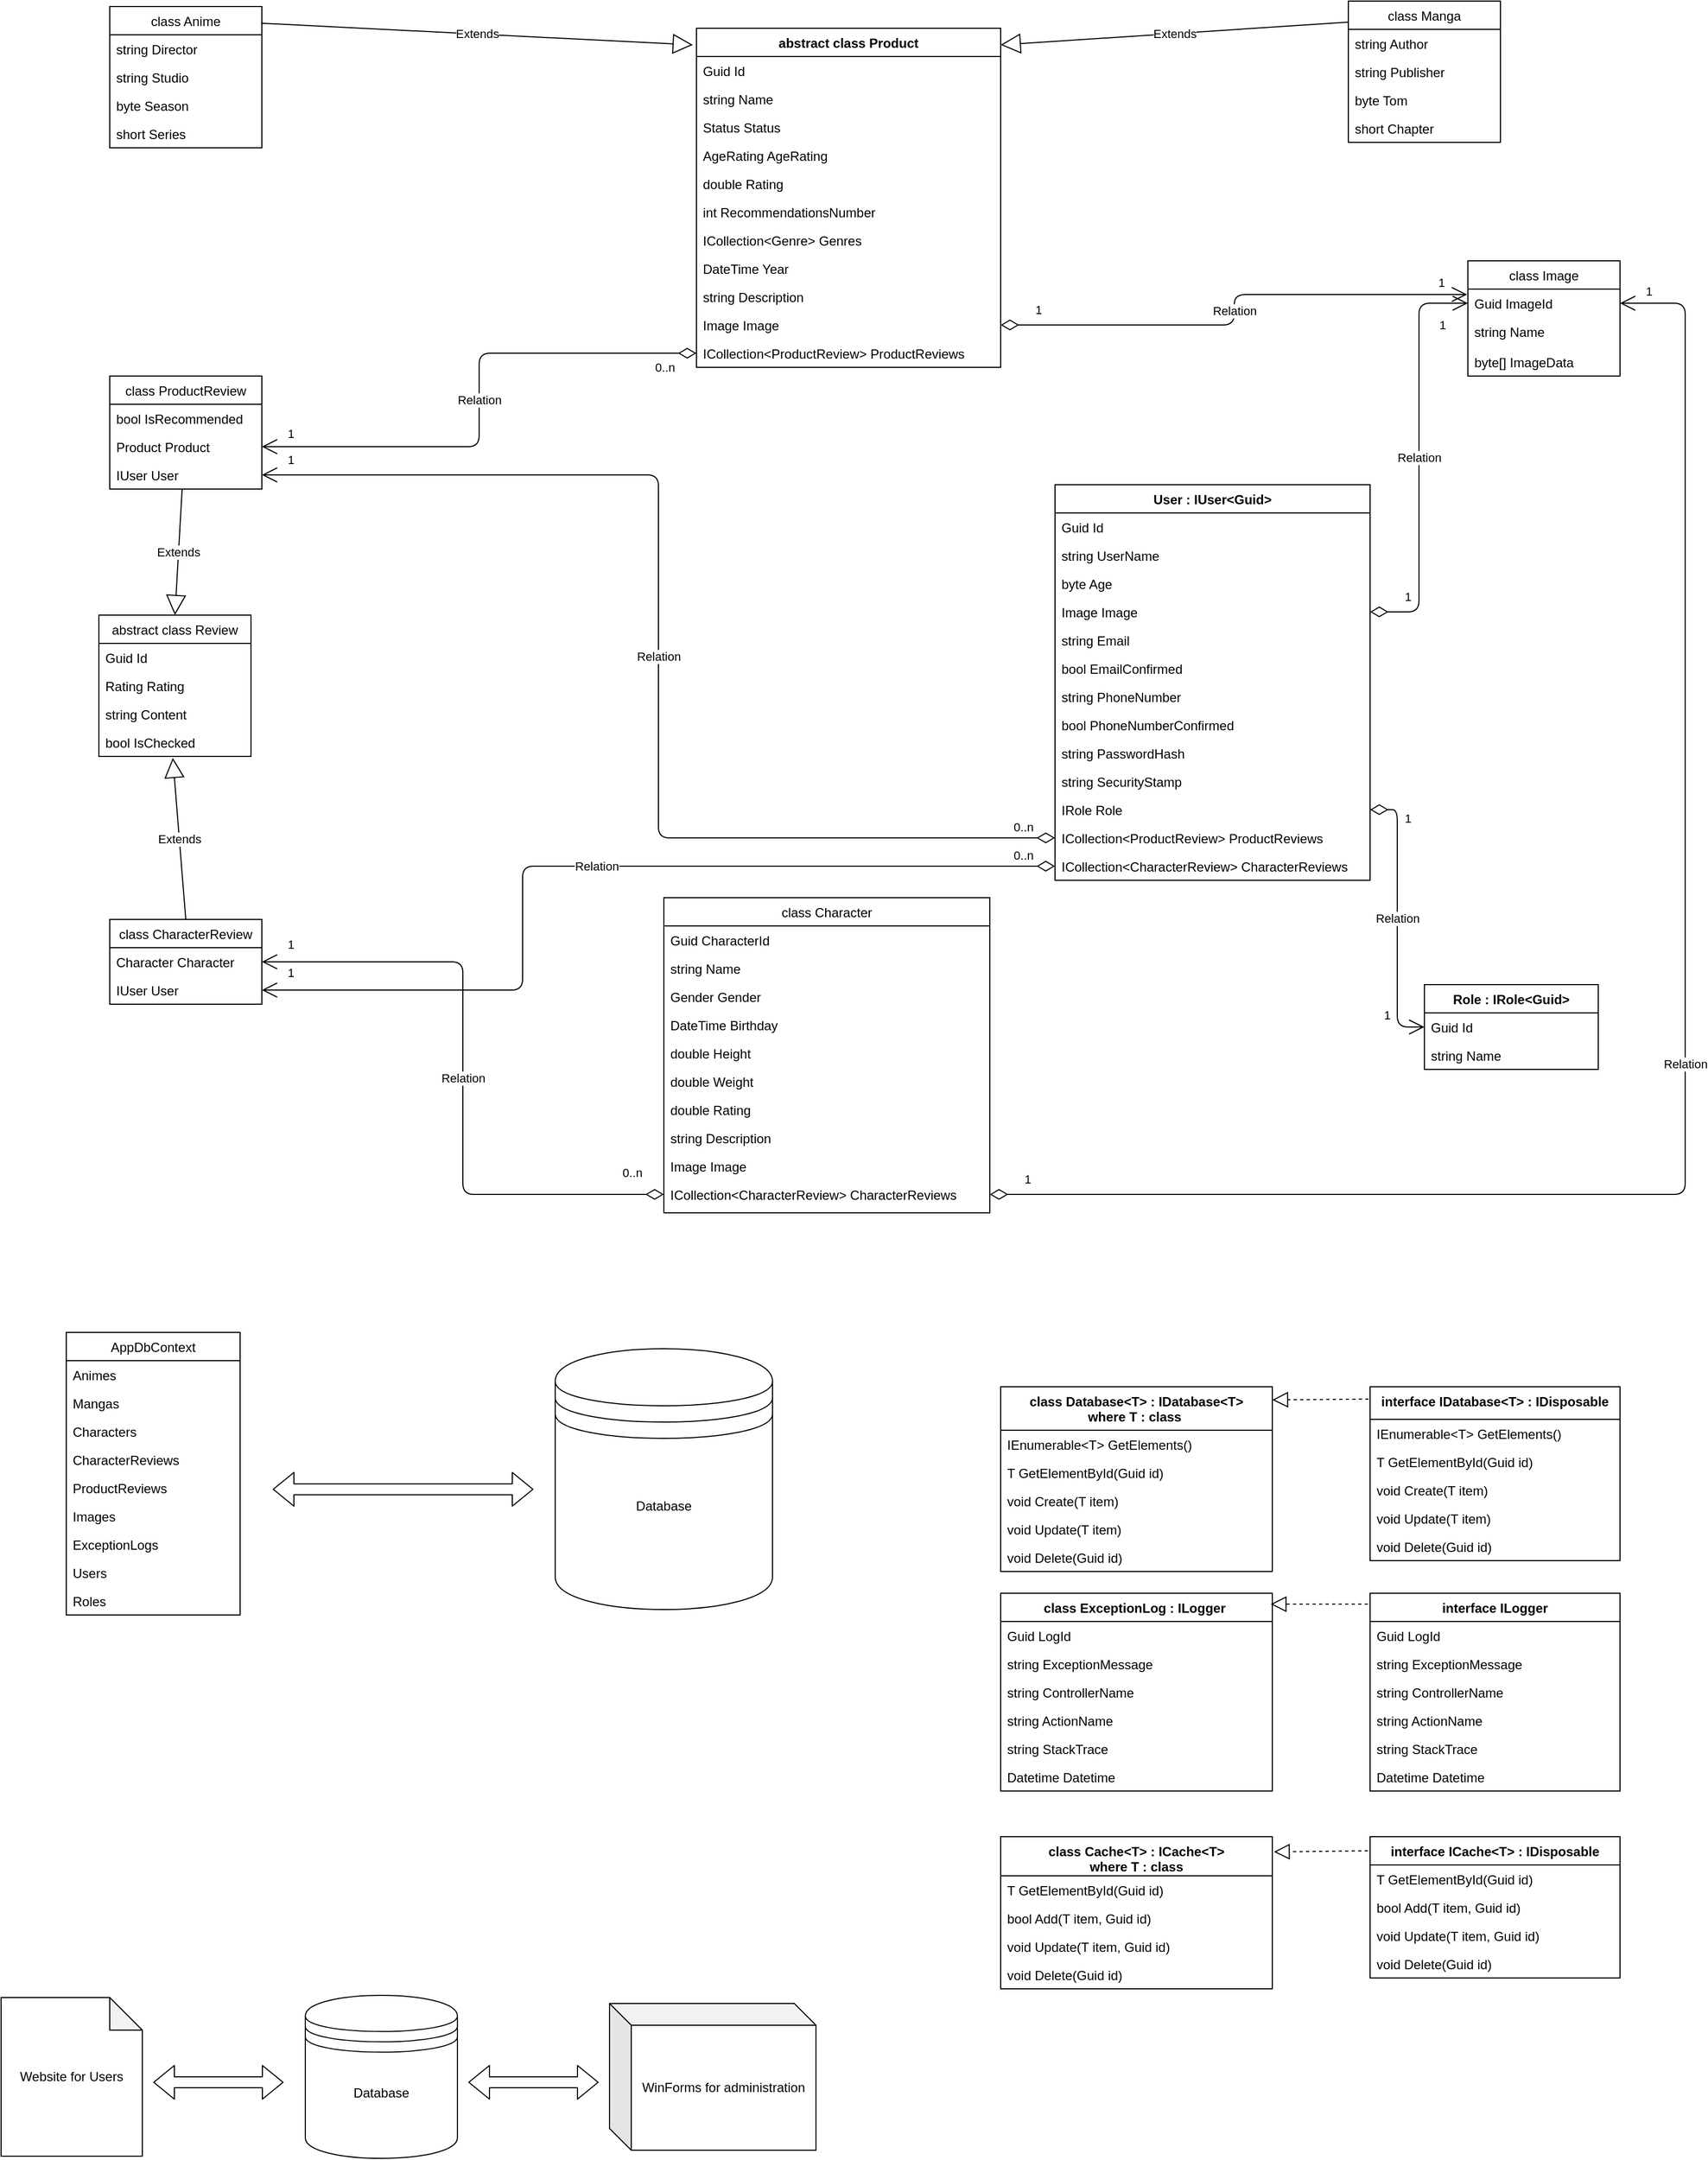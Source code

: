 <mxfile version="13.9.9" type="device"><diagram id="C5RBs43oDa-KdzZeNtuy" name="Page-1"><mxGraphModel dx="1576" dy="1056" grid="1" gridSize="10" guides="1" tooltips="1" connect="1" arrows="1" fold="1" page="1" pageScale="1" pageWidth="827" pageHeight="1169" math="0" shadow="0"><root><mxCell id="WIyWlLk6GJQsqaUBKTNV-0"/><mxCell id="WIyWlLk6GJQsqaUBKTNV-1" parent="WIyWlLk6GJQsqaUBKTNV-0"/><mxCell id="w_jpFoOXG-PIPoq_U1W7-0" value="class Anime" style="swimlane;fontStyle=0;childLayout=stackLayout;horizontal=1;startSize=26;fillColor=none;horizontalStack=0;resizeParent=1;resizeParentMax=0;resizeLast=0;collapsible=1;marginBottom=0;" parent="WIyWlLk6GJQsqaUBKTNV-1" vertex="1"><mxGeometry x="140" y="40" width="140" height="130" as="geometry"/></mxCell><mxCell id="w_jpFoOXG-PIPoq_U1W7-8" value="string Director" style="text;strokeColor=none;fillColor=none;align=left;verticalAlign=top;spacingLeft=4;spacingRight=4;overflow=hidden;rotatable=0;points=[[0,0.5],[1,0.5]];portConstraint=eastwest;" parent="w_jpFoOXG-PIPoq_U1W7-0" vertex="1"><mxGeometry y="26" width="140" height="26" as="geometry"/></mxCell><mxCell id="w_jpFoOXG-PIPoq_U1W7-11" value="string Studio" style="text;strokeColor=none;fillColor=none;align=left;verticalAlign=top;spacingLeft=4;spacingRight=4;overflow=hidden;rotatable=0;points=[[0,0.5],[1,0.5]];portConstraint=eastwest;" parent="w_jpFoOXG-PIPoq_U1W7-0" vertex="1"><mxGeometry y="52" width="140" height="26" as="geometry"/></mxCell><mxCell id="w_jpFoOXG-PIPoq_U1W7-9" value="byte Season" style="text;strokeColor=none;fillColor=none;align=left;verticalAlign=top;spacingLeft=4;spacingRight=4;overflow=hidden;rotatable=0;points=[[0,0.5],[1,0.5]];portConstraint=eastwest;" parent="w_jpFoOXG-PIPoq_U1W7-0" vertex="1"><mxGeometry y="78" width="140" height="26" as="geometry"/></mxCell><mxCell id="w_jpFoOXG-PIPoq_U1W7-10" value="short Series" style="text;strokeColor=none;fillColor=none;align=left;verticalAlign=top;spacingLeft=4;spacingRight=4;overflow=hidden;rotatable=0;points=[[0,0.5],[1,0.5]];portConstraint=eastwest;" parent="w_jpFoOXG-PIPoq_U1W7-0" vertex="1"><mxGeometry y="104" width="140" height="26" as="geometry"/></mxCell><mxCell id="w_jpFoOXG-PIPoq_U1W7-15" value="abstract class Product" style="swimlane;fontStyle=1;align=center;verticalAlign=top;childLayout=stackLayout;horizontal=1;startSize=26;horizontalStack=0;resizeParent=1;resizeParentMax=0;resizeLast=0;collapsible=1;marginBottom=0;" parent="WIyWlLk6GJQsqaUBKTNV-1" vertex="1"><mxGeometry x="680" y="60" width="280" height="312" as="geometry"/></mxCell><mxCell id="w_jpFoOXG-PIPoq_U1W7-1" value="Guid Id" style="text;strokeColor=none;fillColor=none;align=left;verticalAlign=top;spacingLeft=4;spacingRight=4;overflow=hidden;rotatable=0;points=[[0,0.5],[1,0.5]];portConstraint=eastwest;" parent="w_jpFoOXG-PIPoq_U1W7-15" vertex="1"><mxGeometry y="26" width="280" height="26" as="geometry"/></mxCell><mxCell id="w_jpFoOXG-PIPoq_U1W7-19" value="string Name" style="text;strokeColor=none;fillColor=none;align=left;verticalAlign=top;spacingLeft=4;spacingRight=4;overflow=hidden;rotatable=0;points=[[0,0.5],[1,0.5]];portConstraint=eastwest;" parent="w_jpFoOXG-PIPoq_U1W7-15" vertex="1"><mxGeometry y="52" width="280" height="26" as="geometry"/></mxCell><mxCell id="w_jpFoOXG-PIPoq_U1W7-21" value="Status Status" style="text;strokeColor=none;fillColor=none;align=left;verticalAlign=top;spacingLeft=4;spacingRight=4;overflow=hidden;rotatable=0;points=[[0,0.5],[1,0.5]];portConstraint=eastwest;" parent="w_jpFoOXG-PIPoq_U1W7-15" vertex="1"><mxGeometry y="78" width="280" height="26" as="geometry"/></mxCell><mxCell id="w_jpFoOXG-PIPoq_U1W7-22" value="AgeRating AgeRating" style="text;strokeColor=none;fillColor=none;align=left;verticalAlign=top;spacingLeft=4;spacingRight=4;overflow=hidden;rotatable=0;points=[[0,0.5],[1,0.5]];portConstraint=eastwest;" parent="w_jpFoOXG-PIPoq_U1W7-15" vertex="1"><mxGeometry y="104" width="280" height="26" as="geometry"/></mxCell><mxCell id="w_jpFoOXG-PIPoq_U1W7-20" value="double Rating" style="text;strokeColor=none;fillColor=none;align=left;verticalAlign=top;spacingLeft=4;spacingRight=4;overflow=hidden;rotatable=0;points=[[0,0.5],[1,0.5]];portConstraint=eastwest;" parent="w_jpFoOXG-PIPoq_U1W7-15" vertex="1"><mxGeometry y="130" width="280" height="26" as="geometry"/></mxCell><mxCell id="stOJlhhCgXNgaOby3NzD-8" value="int RecommendationsNumber" style="text;strokeColor=none;fillColor=none;align=left;verticalAlign=top;spacingLeft=4;spacingRight=4;overflow=hidden;rotatable=0;points=[[0,0.5],[1,0.5]];portConstraint=eastwest;" vertex="1" parent="w_jpFoOXG-PIPoq_U1W7-15"><mxGeometry y="156" width="280" height="26" as="geometry"/></mxCell><mxCell id="w_jpFoOXG-PIPoq_U1W7-23" value="ICollection&lt;Genre&gt; Genres" style="text;strokeColor=none;fillColor=none;align=left;verticalAlign=top;spacingLeft=4;spacingRight=4;overflow=hidden;rotatable=0;points=[[0,0.5],[1,0.5]];portConstraint=eastwest;" parent="w_jpFoOXG-PIPoq_U1W7-15" vertex="1"><mxGeometry y="182" width="280" height="26" as="geometry"/></mxCell><mxCell id="w_jpFoOXG-PIPoq_U1W7-24" value="DateTime Year" style="text;strokeColor=none;fillColor=none;align=left;verticalAlign=top;spacingLeft=4;spacingRight=4;overflow=hidden;rotatable=0;points=[[0,0.5],[1,0.5]];portConstraint=eastwest;" parent="w_jpFoOXG-PIPoq_U1W7-15" vertex="1"><mxGeometry y="208" width="280" height="26" as="geometry"/></mxCell><mxCell id="w_jpFoOXG-PIPoq_U1W7-25" value="string Description" style="text;strokeColor=none;fillColor=none;align=left;verticalAlign=top;spacingLeft=4;spacingRight=4;overflow=hidden;rotatable=0;points=[[0,0.5],[1,0.5]];portConstraint=eastwest;" parent="w_jpFoOXG-PIPoq_U1W7-15" vertex="1"><mxGeometry y="234" width="280" height="26" as="geometry"/></mxCell><mxCell id="w_jpFoOXG-PIPoq_U1W7-36" value="Image Image" style="text;strokeColor=none;fillColor=none;align=left;verticalAlign=top;spacingLeft=4;spacingRight=4;overflow=hidden;rotatable=0;points=[[0,0.5],[1,0.5]];portConstraint=eastwest;" parent="w_jpFoOXG-PIPoq_U1W7-15" vertex="1"><mxGeometry y="260" width="280" height="26" as="geometry"/></mxCell><mxCell id="fRV1nKHGZHDSqqlilC_X-59" value="ICollection&lt;ProductReview&gt; ProductReviews" style="text;strokeColor=none;fillColor=none;align=left;verticalAlign=top;spacingLeft=4;spacingRight=4;overflow=hidden;rotatable=0;points=[[0,0.5],[1,0.5]];portConstraint=eastwest;" parent="w_jpFoOXG-PIPoq_U1W7-15" vertex="1"><mxGeometry y="286" width="280" height="26" as="geometry"/></mxCell><mxCell id="w_jpFoOXG-PIPoq_U1W7-28" value="Extends" style="endArrow=block;endSize=16;endFill=0;html=1;entryX=-0.012;entryY=0.049;entryDx=0;entryDy=0;entryPerimeter=0;exitX=0.995;exitY=0.118;exitDx=0;exitDy=0;exitPerimeter=0;" parent="WIyWlLk6GJQsqaUBKTNV-1" source="w_jpFoOXG-PIPoq_U1W7-0" target="w_jpFoOXG-PIPoq_U1W7-15" edge="1"><mxGeometry width="160" relative="1" as="geometry"><mxPoint x="220" y="57" as="sourcePoint"/><mxPoint x="310" y="90" as="targetPoint"/></mxGeometry></mxCell><mxCell id="w_jpFoOXG-PIPoq_U1W7-29" value="class Manga" style="swimlane;fontStyle=0;childLayout=stackLayout;horizontal=1;startSize=26;fillColor=none;horizontalStack=0;resizeParent=1;resizeParentMax=0;resizeLast=0;collapsible=1;marginBottom=0;" parent="WIyWlLk6GJQsqaUBKTNV-1" vertex="1"><mxGeometry x="1280" y="35" width="140" height="130" as="geometry"/></mxCell><mxCell id="w_jpFoOXG-PIPoq_U1W7-31" value="string Author" style="text;strokeColor=none;fillColor=none;align=left;verticalAlign=top;spacingLeft=4;spacingRight=4;overflow=hidden;rotatable=0;points=[[0,0.5],[1,0.5]];portConstraint=eastwest;" parent="w_jpFoOXG-PIPoq_U1W7-29" vertex="1"><mxGeometry y="26" width="140" height="26" as="geometry"/></mxCell><mxCell id="w_jpFoOXG-PIPoq_U1W7-32" value="string Publisher" style="text;strokeColor=none;fillColor=none;align=left;verticalAlign=top;spacingLeft=4;spacingRight=4;overflow=hidden;rotatable=0;points=[[0,0.5],[1,0.5]];portConstraint=eastwest;" parent="w_jpFoOXG-PIPoq_U1W7-29" vertex="1"><mxGeometry y="52" width="140" height="26" as="geometry"/></mxCell><mxCell id="w_jpFoOXG-PIPoq_U1W7-33" value="byte Tom" style="text;strokeColor=none;fillColor=none;align=left;verticalAlign=top;spacingLeft=4;spacingRight=4;overflow=hidden;rotatable=0;points=[[0,0.5],[1,0.5]];portConstraint=eastwest;" parent="w_jpFoOXG-PIPoq_U1W7-29" vertex="1"><mxGeometry y="78" width="140" height="26" as="geometry"/></mxCell><mxCell id="w_jpFoOXG-PIPoq_U1W7-34" value="short Chapter" style="text;strokeColor=none;fillColor=none;align=left;verticalAlign=top;spacingLeft=4;spacingRight=4;overflow=hidden;rotatable=0;points=[[0,0.5],[1,0.5]];portConstraint=eastwest;" parent="w_jpFoOXG-PIPoq_U1W7-29" vertex="1"><mxGeometry y="104" width="140" height="26" as="geometry"/></mxCell><mxCell id="w_jpFoOXG-PIPoq_U1W7-35" value="Extends" style="endArrow=block;endSize=16;endFill=0;html=1;entryX=1;entryY=0.049;entryDx=0;entryDy=0;entryPerimeter=0;exitX=0;exitY=0.149;exitDx=0;exitDy=0;exitPerimeter=0;" parent="WIyWlLk6GJQsqaUBKTNV-1" source="w_jpFoOXG-PIPoq_U1W7-29" target="w_jpFoOXG-PIPoq_U1W7-15" edge="1"><mxGeometry width="160" relative="1" as="geometry"><mxPoint x="610" y="57" as="sourcePoint"/><mxPoint x="338.08" y="62.936" as="targetPoint"/></mxGeometry></mxCell><mxCell id="w_jpFoOXG-PIPoq_U1W7-43" value="User : IUser&lt;Guid&gt;" style="swimlane;fontStyle=1;align=center;verticalAlign=top;childLayout=stackLayout;horizontal=1;startSize=26;horizontalStack=0;resizeParent=1;resizeParentMax=0;resizeLast=0;collapsible=1;marginBottom=0;" parent="WIyWlLk6GJQsqaUBKTNV-1" vertex="1"><mxGeometry x="1010" y="480" width="290" height="364" as="geometry"/></mxCell><mxCell id="stOJlhhCgXNgaOby3NzD-20" value="Guid Id" style="text;strokeColor=none;fillColor=none;align=left;verticalAlign=top;spacingLeft=4;spacingRight=4;overflow=hidden;rotatable=0;points=[[0,0.5],[1,0.5]];portConstraint=eastwest;" vertex="1" parent="w_jpFoOXG-PIPoq_U1W7-43"><mxGeometry y="26" width="290" height="26" as="geometry"/></mxCell><mxCell id="stOJlhhCgXNgaOby3NzD-21" value="string UserName" style="text;strokeColor=none;fillColor=none;align=left;verticalAlign=top;spacingLeft=4;spacingRight=4;overflow=hidden;rotatable=0;points=[[0,0.5],[1,0.5]];portConstraint=eastwest;" vertex="1" parent="w_jpFoOXG-PIPoq_U1W7-43"><mxGeometry y="52" width="290" height="26" as="geometry"/></mxCell><mxCell id="w_jpFoOXG-PIPoq_U1W7-46" value="byte Age" style="text;strokeColor=none;fillColor=none;align=left;verticalAlign=top;spacingLeft=4;spacingRight=4;overflow=hidden;rotatable=0;points=[[0,0.5],[1,0.5]];portConstraint=eastwest;" parent="w_jpFoOXG-PIPoq_U1W7-43" vertex="1"><mxGeometry y="78" width="290" height="26" as="geometry"/></mxCell><mxCell id="fRV1nKHGZHDSqqlilC_X-28" value="Image Image" style="text;strokeColor=none;fillColor=none;align=left;verticalAlign=top;spacingLeft=4;spacingRight=4;overflow=hidden;rotatable=0;points=[[0,0.5],[1,0.5]];portConstraint=eastwest;" parent="w_jpFoOXG-PIPoq_U1W7-43" vertex="1"><mxGeometry y="104" width="290" height="26" as="geometry"/></mxCell><mxCell id="stOJlhhCgXNgaOby3NzD-22" value="string Email" style="text;strokeColor=none;fillColor=none;align=left;verticalAlign=top;spacingLeft=4;spacingRight=4;overflow=hidden;rotatable=0;points=[[0,0.5],[1,0.5]];portConstraint=eastwest;" vertex="1" parent="w_jpFoOXG-PIPoq_U1W7-43"><mxGeometry y="130" width="290" height="26" as="geometry"/></mxCell><mxCell id="stOJlhhCgXNgaOby3NzD-23" value="bool EmailConfirmed" style="text;strokeColor=none;fillColor=none;align=left;verticalAlign=top;spacingLeft=4;spacingRight=4;overflow=hidden;rotatable=0;points=[[0,0.5],[1,0.5]];portConstraint=eastwest;" vertex="1" parent="w_jpFoOXG-PIPoq_U1W7-43"><mxGeometry y="156" width="290" height="26" as="geometry"/></mxCell><mxCell id="stOJlhhCgXNgaOby3NzD-24" value="string PhoneNumber" style="text;strokeColor=none;fillColor=none;align=left;verticalAlign=top;spacingLeft=4;spacingRight=4;overflow=hidden;rotatable=0;points=[[0,0.5],[1,0.5]];portConstraint=eastwest;" vertex="1" parent="w_jpFoOXG-PIPoq_U1W7-43"><mxGeometry y="182" width="290" height="26" as="geometry"/></mxCell><mxCell id="stOJlhhCgXNgaOby3NzD-25" value="bool PhoneNumberConfirmed" style="text;strokeColor=none;fillColor=none;align=left;verticalAlign=top;spacingLeft=4;spacingRight=4;overflow=hidden;rotatable=0;points=[[0,0.5],[1,0.5]];portConstraint=eastwest;" vertex="1" parent="w_jpFoOXG-PIPoq_U1W7-43"><mxGeometry y="208" width="290" height="26" as="geometry"/></mxCell><mxCell id="stOJlhhCgXNgaOby3NzD-26" value="string PasswordHash" style="text;strokeColor=none;fillColor=none;align=left;verticalAlign=top;spacingLeft=4;spacingRight=4;overflow=hidden;rotatable=0;points=[[0,0.5],[1,0.5]];portConstraint=eastwest;" vertex="1" parent="w_jpFoOXG-PIPoq_U1W7-43"><mxGeometry y="234" width="290" height="26" as="geometry"/></mxCell><mxCell id="stOJlhhCgXNgaOby3NzD-31" value="string SecurityStamp" style="text;strokeColor=none;fillColor=none;align=left;verticalAlign=top;spacingLeft=4;spacingRight=4;overflow=hidden;rotatable=0;points=[[0,0.5],[1,0.5]];portConstraint=eastwest;" vertex="1" parent="w_jpFoOXG-PIPoq_U1W7-43"><mxGeometry y="260" width="290" height="26" as="geometry"/></mxCell><mxCell id="fRV1nKHGZHDSqqlilC_X-62" value="IRole Role" style="text;strokeColor=none;fillColor=none;align=left;verticalAlign=top;spacingLeft=4;spacingRight=4;overflow=hidden;rotatable=0;points=[[0,0.5],[1,0.5]];portConstraint=eastwest;" parent="w_jpFoOXG-PIPoq_U1W7-43" vertex="1"><mxGeometry y="286" width="290" height="26" as="geometry"/></mxCell><mxCell id="fRV1nKHGZHDSqqlilC_X-32" value="ICollection&lt;ProductReview&gt; ProductReviews" style="text;strokeColor=none;fillColor=none;align=left;verticalAlign=top;spacingLeft=4;spacingRight=4;overflow=hidden;rotatable=0;points=[[0,0.5],[1,0.5]];portConstraint=eastwest;" parent="w_jpFoOXG-PIPoq_U1W7-43" vertex="1"><mxGeometry y="312" width="290" height="26" as="geometry"/></mxCell><mxCell id="fRV1nKHGZHDSqqlilC_X-34" value="ICollection&lt;CharacterReview&gt; CharacterReviews" style="text;strokeColor=none;fillColor=none;align=left;verticalAlign=top;spacingLeft=4;spacingRight=4;overflow=hidden;rotatable=0;points=[[0,0.5],[1,0.5]];portConstraint=eastwest;" parent="w_jpFoOXG-PIPoq_U1W7-43" vertex="1"><mxGeometry y="338" width="290" height="26" as="geometry"/></mxCell><mxCell id="w_jpFoOXG-PIPoq_U1W7-49" value="abstract class Review" style="swimlane;fontStyle=0;childLayout=stackLayout;horizontal=1;startSize=26;fillColor=none;horizontalStack=0;resizeParent=1;resizeParentMax=0;resizeLast=0;collapsible=1;marginBottom=0;" parent="WIyWlLk6GJQsqaUBKTNV-1" vertex="1"><mxGeometry x="130" y="600" width="140" height="130" as="geometry"/></mxCell><mxCell id="w_jpFoOXG-PIPoq_U1W7-50" value="Guid Id" style="text;strokeColor=none;fillColor=none;align=left;verticalAlign=top;spacingLeft=4;spacingRight=4;overflow=hidden;rotatable=0;points=[[0,0.5],[1,0.5]];portConstraint=eastwest;" parent="w_jpFoOXG-PIPoq_U1W7-49" vertex="1"><mxGeometry y="26" width="140" height="26" as="geometry"/></mxCell><mxCell id="w_jpFoOXG-PIPoq_U1W7-54" value="Rating Rating" style="text;strokeColor=none;fillColor=none;align=left;verticalAlign=top;spacingLeft=4;spacingRight=4;overflow=hidden;rotatable=0;points=[[0,0.5],[1,0.5]];portConstraint=eastwest;" parent="w_jpFoOXG-PIPoq_U1W7-49" vertex="1"><mxGeometry y="52" width="140" height="26" as="geometry"/></mxCell><mxCell id="w_jpFoOXG-PIPoq_U1W7-52" value="string Content" style="text;strokeColor=none;fillColor=none;align=left;verticalAlign=top;spacingLeft=4;spacingRight=4;overflow=hidden;rotatable=0;points=[[0,0.5],[1,0.5]];portConstraint=eastwest;" parent="w_jpFoOXG-PIPoq_U1W7-49" vertex="1"><mxGeometry y="78" width="140" height="26" as="geometry"/></mxCell><mxCell id="fRV1nKHGZHDSqqlilC_X-11" value="bool IsChecked" style="text;strokeColor=none;fillColor=none;align=left;verticalAlign=top;spacingLeft=4;spacingRight=4;overflow=hidden;rotatable=0;points=[[0,0.5],[1,0.5]];portConstraint=eastwest;" parent="w_jpFoOXG-PIPoq_U1W7-49" vertex="1"><mxGeometry y="104" width="140" height="26" as="geometry"/></mxCell><mxCell id="w_jpFoOXG-PIPoq_U1W7-56" value="interface IDatabase&lt;T&gt; : IDisposable" style="swimlane;fontStyle=1;align=center;verticalAlign=top;childLayout=stackLayout;horizontal=1;startSize=30;horizontalStack=0;resizeParent=1;resizeParentMax=0;resizeLast=0;collapsible=1;marginBottom=0;" parent="WIyWlLk6GJQsqaUBKTNV-1" vertex="1"><mxGeometry x="1300" y="1310" width="230" height="160" as="geometry"/></mxCell><mxCell id="w_jpFoOXG-PIPoq_U1W7-61" value="IEnumerable&lt;T&gt; GetElements()" style="text;strokeColor=none;fillColor=none;align=left;verticalAlign=top;spacingLeft=4;spacingRight=4;overflow=hidden;rotatable=0;points=[[0,0.5],[1,0.5]];portConstraint=eastwest;" parent="w_jpFoOXG-PIPoq_U1W7-56" vertex="1"><mxGeometry y="30" width="230" height="26" as="geometry"/></mxCell><mxCell id="w_jpFoOXG-PIPoq_U1W7-60" value="T GetElementById(Guid id)" style="text;strokeColor=none;fillColor=none;align=left;verticalAlign=top;spacingLeft=4;spacingRight=4;overflow=hidden;rotatable=0;points=[[0,0.5],[1,0.5]];portConstraint=eastwest;" parent="w_jpFoOXG-PIPoq_U1W7-56" vertex="1"><mxGeometry y="56" width="230" height="26" as="geometry"/></mxCell><mxCell id="w_jpFoOXG-PIPoq_U1W7-62" value="void Create(T item)" style="text;strokeColor=none;fillColor=none;align=left;verticalAlign=top;spacingLeft=4;spacingRight=4;overflow=hidden;rotatable=0;points=[[0,0.5],[1,0.5]];portConstraint=eastwest;" parent="w_jpFoOXG-PIPoq_U1W7-56" vertex="1"><mxGeometry y="82" width="230" height="26" as="geometry"/></mxCell><mxCell id="w_jpFoOXG-PIPoq_U1W7-63" value="void Update(T item)" style="text;strokeColor=none;fillColor=none;align=left;verticalAlign=top;spacingLeft=4;spacingRight=4;overflow=hidden;rotatable=0;points=[[0,0.5],[1,0.5]];portConstraint=eastwest;" parent="w_jpFoOXG-PIPoq_U1W7-56" vertex="1"><mxGeometry y="108" width="230" height="26" as="geometry"/></mxCell><mxCell id="w_jpFoOXG-PIPoq_U1W7-64" value="void Delete(Guid id)" style="text;strokeColor=none;fillColor=none;align=left;verticalAlign=top;spacingLeft=4;spacingRight=4;overflow=hidden;rotatable=0;points=[[0,0.5],[1,0.5]];portConstraint=eastwest;" parent="w_jpFoOXG-PIPoq_U1W7-56" vertex="1"><mxGeometry y="134" width="230" height="26" as="geometry"/></mxCell><mxCell id="w_jpFoOXG-PIPoq_U1W7-65" value="class Database&lt;T&gt; : IDatabase&lt;T&gt;&#10;where T : class " style="swimlane;fontStyle=1;align=center;verticalAlign=top;childLayout=stackLayout;horizontal=1;startSize=40;horizontalStack=0;resizeParent=1;resizeParentMax=0;resizeLast=0;collapsible=1;marginBottom=0;" parent="WIyWlLk6GJQsqaUBKTNV-1" vertex="1"><mxGeometry x="960" y="1310" width="250" height="170" as="geometry"/></mxCell><mxCell id="w_jpFoOXG-PIPoq_U1W7-66" value="IEnumerable&lt;T&gt; GetElements()" style="text;strokeColor=none;fillColor=none;align=left;verticalAlign=top;spacingLeft=4;spacingRight=4;overflow=hidden;rotatable=0;points=[[0,0.5],[1,0.5]];portConstraint=eastwest;" parent="w_jpFoOXG-PIPoq_U1W7-65" vertex="1"><mxGeometry y="40" width="250" height="26" as="geometry"/></mxCell><mxCell id="w_jpFoOXG-PIPoq_U1W7-67" value="T GetElementById(Guid id)" style="text;strokeColor=none;fillColor=none;align=left;verticalAlign=top;spacingLeft=4;spacingRight=4;overflow=hidden;rotatable=0;points=[[0,0.5],[1,0.5]];portConstraint=eastwest;" parent="w_jpFoOXG-PIPoq_U1W7-65" vertex="1"><mxGeometry y="66" width="250" height="26" as="geometry"/></mxCell><mxCell id="w_jpFoOXG-PIPoq_U1W7-68" value="void Create(T item)" style="text;strokeColor=none;fillColor=none;align=left;verticalAlign=top;spacingLeft=4;spacingRight=4;overflow=hidden;rotatable=0;points=[[0,0.5],[1,0.5]];portConstraint=eastwest;" parent="w_jpFoOXG-PIPoq_U1W7-65" vertex="1"><mxGeometry y="92" width="250" height="26" as="geometry"/></mxCell><mxCell id="w_jpFoOXG-PIPoq_U1W7-69" value="void Update(T item)" style="text;strokeColor=none;fillColor=none;align=left;verticalAlign=top;spacingLeft=4;spacingRight=4;overflow=hidden;rotatable=0;points=[[0,0.5],[1,0.5]];portConstraint=eastwest;" parent="w_jpFoOXG-PIPoq_U1W7-65" vertex="1"><mxGeometry y="118" width="250" height="26" as="geometry"/></mxCell><mxCell id="w_jpFoOXG-PIPoq_U1W7-70" value="void Delete(Guid id)" style="text;strokeColor=none;fillColor=none;align=left;verticalAlign=top;spacingLeft=4;spacingRight=4;overflow=hidden;rotatable=0;points=[[0,0.5],[1,0.5]];portConstraint=eastwest;" parent="w_jpFoOXG-PIPoq_U1W7-65" vertex="1"><mxGeometry y="144" width="250" height="26" as="geometry"/></mxCell><mxCell id="w_jpFoOXG-PIPoq_U1W7-71" value="interface ILogger" style="swimlane;fontStyle=1;align=center;verticalAlign=top;childLayout=stackLayout;horizontal=1;startSize=26;horizontalStack=0;resizeParent=1;resizeParentMax=0;resizeLast=0;collapsible=1;marginBottom=0;" parent="WIyWlLk6GJQsqaUBKTNV-1" vertex="1"><mxGeometry x="1300" y="1500" width="230" height="182" as="geometry"/></mxCell><mxCell id="w_jpFoOXG-PIPoq_U1W7-72" value="Guid LogId" style="text;strokeColor=none;fillColor=none;align=left;verticalAlign=top;spacingLeft=4;spacingRight=4;overflow=hidden;rotatable=0;points=[[0,0.5],[1,0.5]];portConstraint=eastwest;" parent="w_jpFoOXG-PIPoq_U1W7-71" vertex="1"><mxGeometry y="26" width="230" height="26" as="geometry"/></mxCell><mxCell id="w_jpFoOXG-PIPoq_U1W7-73" value="string ExceptionMessage" style="text;strokeColor=none;fillColor=none;align=left;verticalAlign=top;spacingLeft=4;spacingRight=4;overflow=hidden;rotatable=0;points=[[0,0.5],[1,0.5]];portConstraint=eastwest;" parent="w_jpFoOXG-PIPoq_U1W7-71" vertex="1"><mxGeometry y="52" width="230" height="26" as="geometry"/></mxCell><mxCell id="w_jpFoOXG-PIPoq_U1W7-74" value="string ControllerName" style="text;strokeColor=none;fillColor=none;align=left;verticalAlign=top;spacingLeft=4;spacingRight=4;overflow=hidden;rotatable=0;points=[[0,0.5],[1,0.5]];portConstraint=eastwest;" parent="w_jpFoOXG-PIPoq_U1W7-71" vertex="1"><mxGeometry y="78" width="230" height="26" as="geometry"/></mxCell><mxCell id="w_jpFoOXG-PIPoq_U1W7-75" value="string ActionName" style="text;strokeColor=none;fillColor=none;align=left;verticalAlign=top;spacingLeft=4;spacingRight=4;overflow=hidden;rotatable=0;points=[[0,0.5],[1,0.5]];portConstraint=eastwest;" parent="w_jpFoOXG-PIPoq_U1W7-71" vertex="1"><mxGeometry y="104" width="230" height="26" as="geometry"/></mxCell><mxCell id="w_jpFoOXG-PIPoq_U1W7-76" value="string StackTrace" style="text;strokeColor=none;fillColor=none;align=left;verticalAlign=top;spacingLeft=4;spacingRight=4;overflow=hidden;rotatable=0;points=[[0,0.5],[1,0.5]];portConstraint=eastwest;" parent="w_jpFoOXG-PIPoq_U1W7-71" vertex="1"><mxGeometry y="130" width="230" height="26" as="geometry"/></mxCell><mxCell id="w_jpFoOXG-PIPoq_U1W7-83" value="Datetime Datetime" style="text;strokeColor=none;fillColor=none;align=left;verticalAlign=top;spacingLeft=4;spacingRight=4;overflow=hidden;rotatable=0;points=[[0,0.5],[1,0.5]];portConstraint=eastwest;" parent="w_jpFoOXG-PIPoq_U1W7-71" vertex="1"><mxGeometry y="156" width="230" height="26" as="geometry"/></mxCell><mxCell id="w_jpFoOXG-PIPoq_U1W7-77" value="interface ICache&lt;T&gt; : IDisposable" style="swimlane;fontStyle=1;align=center;verticalAlign=top;childLayout=stackLayout;horizontal=1;startSize=26;horizontalStack=0;resizeParent=1;resizeParentMax=0;resizeLast=0;collapsible=1;marginBottom=0;" parent="WIyWlLk6GJQsqaUBKTNV-1" vertex="1"><mxGeometry x="1300" y="1724" width="230" height="130" as="geometry"/></mxCell><mxCell id="w_jpFoOXG-PIPoq_U1W7-78" value="T GetElementById(Guid id)" style="text;strokeColor=none;fillColor=none;align=left;verticalAlign=top;spacingLeft=4;spacingRight=4;overflow=hidden;rotatable=0;points=[[0,0.5],[1,0.5]];portConstraint=eastwest;" parent="w_jpFoOXG-PIPoq_U1W7-77" vertex="1"><mxGeometry y="26" width="230" height="26" as="geometry"/></mxCell><mxCell id="w_jpFoOXG-PIPoq_U1W7-79" value="bool Add(T item, Guid id)" style="text;strokeColor=none;fillColor=none;align=left;verticalAlign=top;spacingLeft=4;spacingRight=4;overflow=hidden;rotatable=0;points=[[0,0.5],[1,0.5]];portConstraint=eastwest;" parent="w_jpFoOXG-PIPoq_U1W7-77" vertex="1"><mxGeometry y="52" width="230" height="26" as="geometry"/></mxCell><mxCell id="w_jpFoOXG-PIPoq_U1W7-81" value="void Update(T item, Guid id)" style="text;strokeColor=none;fillColor=none;align=left;verticalAlign=top;spacingLeft=4;spacingRight=4;overflow=hidden;rotatable=0;points=[[0,0.5],[1,0.5]];portConstraint=eastwest;" parent="w_jpFoOXG-PIPoq_U1W7-77" vertex="1"><mxGeometry y="78" width="230" height="26" as="geometry"/></mxCell><mxCell id="w_jpFoOXG-PIPoq_U1W7-82" value="void Delete(Guid id)" style="text;strokeColor=none;fillColor=none;align=left;verticalAlign=top;spacingLeft=4;spacingRight=4;overflow=hidden;rotatable=0;points=[[0,0.5],[1,0.5]];portConstraint=eastwest;" parent="w_jpFoOXG-PIPoq_U1W7-77" vertex="1"><mxGeometry y="104" width="230" height="26" as="geometry"/></mxCell><mxCell id="w_jpFoOXG-PIPoq_U1W7-91" value="class ExceptionLog : ILogger " style="swimlane;fontStyle=1;align=center;verticalAlign=top;childLayout=stackLayout;horizontal=1;startSize=26;horizontalStack=0;resizeParent=1;resizeParentMax=0;resizeLast=0;collapsible=1;marginBottom=0;" parent="WIyWlLk6GJQsqaUBKTNV-1" vertex="1"><mxGeometry x="960" y="1500" width="250" height="182" as="geometry"/></mxCell><mxCell id="w_jpFoOXG-PIPoq_U1W7-92" value="Guid LogId" style="text;strokeColor=none;fillColor=none;align=left;verticalAlign=top;spacingLeft=4;spacingRight=4;overflow=hidden;rotatable=0;points=[[0,0.5],[1,0.5]];portConstraint=eastwest;" parent="w_jpFoOXG-PIPoq_U1W7-91" vertex="1"><mxGeometry y="26" width="250" height="26" as="geometry"/></mxCell><mxCell id="w_jpFoOXG-PIPoq_U1W7-93" value="string ExceptionMessage" style="text;strokeColor=none;fillColor=none;align=left;verticalAlign=top;spacingLeft=4;spacingRight=4;overflow=hidden;rotatable=0;points=[[0,0.5],[1,0.5]];portConstraint=eastwest;" parent="w_jpFoOXG-PIPoq_U1W7-91" vertex="1"><mxGeometry y="52" width="250" height="26" as="geometry"/></mxCell><mxCell id="w_jpFoOXG-PIPoq_U1W7-94" value="string ControllerName" style="text;strokeColor=none;fillColor=none;align=left;verticalAlign=top;spacingLeft=4;spacingRight=4;overflow=hidden;rotatable=0;points=[[0,0.5],[1,0.5]];portConstraint=eastwest;" parent="w_jpFoOXG-PIPoq_U1W7-91" vertex="1"><mxGeometry y="78" width="250" height="26" as="geometry"/></mxCell><mxCell id="w_jpFoOXG-PIPoq_U1W7-95" value="string ActionName" style="text;strokeColor=none;fillColor=none;align=left;verticalAlign=top;spacingLeft=4;spacingRight=4;overflow=hidden;rotatable=0;points=[[0,0.5],[1,0.5]];portConstraint=eastwest;" parent="w_jpFoOXG-PIPoq_U1W7-91" vertex="1"><mxGeometry y="104" width="250" height="26" as="geometry"/></mxCell><mxCell id="w_jpFoOXG-PIPoq_U1W7-96" value="string StackTrace" style="text;strokeColor=none;fillColor=none;align=left;verticalAlign=top;spacingLeft=4;spacingRight=4;overflow=hidden;rotatable=0;points=[[0,0.5],[1,0.5]];portConstraint=eastwest;" parent="w_jpFoOXG-PIPoq_U1W7-91" vertex="1"><mxGeometry y="130" width="250" height="26" as="geometry"/></mxCell><mxCell id="w_jpFoOXG-PIPoq_U1W7-97" value="Datetime Datetime" style="text;strokeColor=none;fillColor=none;align=left;verticalAlign=top;spacingLeft=4;spacingRight=4;overflow=hidden;rotatable=0;points=[[0,0.5],[1,0.5]];portConstraint=eastwest;" parent="w_jpFoOXG-PIPoq_U1W7-91" vertex="1"><mxGeometry y="156" width="250" height="26" as="geometry"/></mxCell><mxCell id="w_jpFoOXG-PIPoq_U1W7-98" value="class Cache&lt;T&gt; : ICache&lt;T&gt;&#10;where T : class" style="swimlane;fontStyle=1;align=center;verticalAlign=top;childLayout=stackLayout;horizontal=1;startSize=36;horizontalStack=0;resizeParent=1;resizeParentMax=0;resizeLast=0;collapsible=1;marginBottom=0;" parent="WIyWlLk6GJQsqaUBKTNV-1" vertex="1"><mxGeometry x="960" y="1724" width="250" height="140" as="geometry"/></mxCell><mxCell id="w_jpFoOXG-PIPoq_U1W7-99" value="T GetElementById(Guid id)" style="text;strokeColor=none;fillColor=none;align=left;verticalAlign=top;spacingLeft=4;spacingRight=4;overflow=hidden;rotatable=0;points=[[0,0.5],[1,0.5]];portConstraint=eastwest;" parent="w_jpFoOXG-PIPoq_U1W7-98" vertex="1"><mxGeometry y="36" width="250" height="26" as="geometry"/></mxCell><mxCell id="w_jpFoOXG-PIPoq_U1W7-100" value="bool Add(T item, Guid id)" style="text;strokeColor=none;fillColor=none;align=left;verticalAlign=top;spacingLeft=4;spacingRight=4;overflow=hidden;rotatable=0;points=[[0,0.5],[1,0.5]];portConstraint=eastwest;" parent="w_jpFoOXG-PIPoq_U1W7-98" vertex="1"><mxGeometry y="62" width="250" height="26" as="geometry"/></mxCell><mxCell id="w_jpFoOXG-PIPoq_U1W7-101" value="void Update(T item, Guid id)" style="text;strokeColor=none;fillColor=none;align=left;verticalAlign=top;spacingLeft=4;spacingRight=4;overflow=hidden;rotatable=0;points=[[0,0.5],[1,0.5]];portConstraint=eastwest;" parent="w_jpFoOXG-PIPoq_U1W7-98" vertex="1"><mxGeometry y="88" width="250" height="26" as="geometry"/></mxCell><mxCell id="w_jpFoOXG-PIPoq_U1W7-102" value="void Delete(Guid id)" style="text;strokeColor=none;fillColor=none;align=left;verticalAlign=top;spacingLeft=4;spacingRight=4;overflow=hidden;rotatable=0;points=[[0,0.5],[1,0.5]];portConstraint=eastwest;" parent="w_jpFoOXG-PIPoq_U1W7-98" vertex="1"><mxGeometry y="114" width="250" height="26" as="geometry"/></mxCell><mxCell id="w_jpFoOXG-PIPoq_U1W7-103" value="AppDbContext" style="swimlane;fontStyle=0;align=center;verticalAlign=top;childLayout=stackLayout;horizontal=1;startSize=26;horizontalStack=0;resizeParent=1;resizeLast=0;collapsible=1;marginBottom=0;rounded=0;shadow=0;strokeWidth=1;" parent="WIyWlLk6GJQsqaUBKTNV-1" vertex="1"><mxGeometry x="100" y="1260" width="160" height="260" as="geometry"><mxRectangle x="130" y="380" width="160" height="26" as="alternateBounds"/></mxGeometry></mxCell><mxCell id="w_jpFoOXG-PIPoq_U1W7-105" value="Animes" style="text;align=left;verticalAlign=top;spacingLeft=4;spacingRight=4;overflow=hidden;rotatable=0;points=[[0,0.5],[1,0.5]];portConstraint=eastwest;rounded=0;shadow=0;html=0;" parent="w_jpFoOXG-PIPoq_U1W7-103" vertex="1"><mxGeometry y="26" width="160" height="26" as="geometry"/></mxCell><mxCell id="w_jpFoOXG-PIPoq_U1W7-106" value="Mangas" style="text;align=left;verticalAlign=top;spacingLeft=4;spacingRight=4;overflow=hidden;rotatable=0;points=[[0,0.5],[1,0.5]];portConstraint=eastwest;fontStyle=0;" parent="w_jpFoOXG-PIPoq_U1W7-103" vertex="1"><mxGeometry y="52" width="160" height="26" as="geometry"/></mxCell><mxCell id="w_jpFoOXG-PIPoq_U1W7-107" value="Characters" style="text;align=left;verticalAlign=top;spacingLeft=4;spacingRight=4;overflow=hidden;rotatable=0;points=[[0,0.5],[1,0.5]];portConstraint=eastwest;" parent="w_jpFoOXG-PIPoq_U1W7-103" vertex="1"><mxGeometry y="78" width="160" height="26" as="geometry"/></mxCell><mxCell id="w_jpFoOXG-PIPoq_U1W7-108" value="CharacterReviews" style="text;align=left;verticalAlign=top;spacingLeft=4;spacingRight=4;overflow=hidden;rotatable=0;points=[[0,0.5],[1,0.5]];portConstraint=eastwest;" parent="w_jpFoOXG-PIPoq_U1W7-103" vertex="1"><mxGeometry y="104" width="160" height="26" as="geometry"/></mxCell><mxCell id="w_jpFoOXG-PIPoq_U1W7-109" value="ProductReviews" style="text;align=left;verticalAlign=top;spacingLeft=4;spacingRight=4;overflow=hidden;rotatable=0;points=[[0,0.5],[1,0.5]];portConstraint=eastwest;" parent="w_jpFoOXG-PIPoq_U1W7-103" vertex="1"><mxGeometry y="130" width="160" height="26" as="geometry"/></mxCell><mxCell id="w_jpFoOXG-PIPoq_U1W7-112" value="Images" style="text;align=left;verticalAlign=top;spacingLeft=4;spacingRight=4;overflow=hidden;rotatable=0;points=[[0,0.5],[1,0.5]];portConstraint=eastwest;" parent="w_jpFoOXG-PIPoq_U1W7-103" vertex="1"><mxGeometry y="156" width="160" height="26" as="geometry"/></mxCell><mxCell id="fRV1nKHGZHDSqqlilC_X-60" value="ExceptionLogs" style="text;align=left;verticalAlign=top;spacingLeft=4;spacingRight=4;overflow=hidden;rotatable=0;points=[[0,0.5],[1,0.5]];portConstraint=eastwest;" parent="w_jpFoOXG-PIPoq_U1W7-103" vertex="1"><mxGeometry y="182" width="160" height="26" as="geometry"/></mxCell><mxCell id="w_jpFoOXG-PIPoq_U1W7-110" value="Users" style="text;align=left;verticalAlign=top;spacingLeft=4;spacingRight=4;overflow=hidden;rotatable=0;points=[[0,0.5],[1,0.5]];portConstraint=eastwest;" parent="w_jpFoOXG-PIPoq_U1W7-103" vertex="1"><mxGeometry y="208" width="160" height="26" as="geometry"/></mxCell><mxCell id="fRV1nKHGZHDSqqlilC_X-48" value="Roles" style="text;align=left;verticalAlign=top;spacingLeft=4;spacingRight=4;overflow=hidden;rotatable=0;points=[[0,0.5],[1,0.5]];portConstraint=eastwest;" parent="w_jpFoOXG-PIPoq_U1W7-103" vertex="1"><mxGeometry y="234" width="160" height="26" as="geometry"/></mxCell><mxCell id="w_jpFoOXG-PIPoq_U1W7-113" value="" style="shape=flexArrow;endArrow=classic;startArrow=classic;html=1;" parent="WIyWlLk6GJQsqaUBKTNV-1" edge="1"><mxGeometry width="50" height="50" relative="1" as="geometry"><mxPoint x="290" y="1404.33" as="sourcePoint"/><mxPoint x="530" y="1404.33" as="targetPoint"/></mxGeometry></mxCell><mxCell id="w_jpFoOXG-PIPoq_U1W7-114" value="" style="shape=datastore;whiteSpace=wrap;html=1;strokeColor=#000000;" parent="WIyWlLk6GJQsqaUBKTNV-1" vertex="1"><mxGeometry x="550" y="1275" width="200" height="240" as="geometry"/></mxCell><mxCell id="w_jpFoOXG-PIPoq_U1W7-115" value="Database" style="text;html=1;strokeColor=none;fillColor=none;align=center;verticalAlign=middle;whiteSpace=wrap;rounded=0;" parent="WIyWlLk6GJQsqaUBKTNV-1" vertex="1"><mxGeometry x="630" y="1410" width="40" height="20" as="geometry"/></mxCell><mxCell id="w_jpFoOXG-PIPoq_U1W7-116" value="class CharacterReview" style="swimlane;fontStyle=0;childLayout=stackLayout;horizontal=1;startSize=26;fillColor=none;horizontalStack=0;resizeParent=1;resizeParentMax=0;resizeLast=0;collapsible=1;marginBottom=0;" parent="WIyWlLk6GJQsqaUBKTNV-1" vertex="1"><mxGeometry x="140" y="880" width="140" height="78" as="geometry"/></mxCell><mxCell id="fRV1nKHGZHDSqqlilC_X-58" value="Character Character" style="text;strokeColor=none;fillColor=none;align=left;verticalAlign=top;spacingLeft=4;spacingRight=4;overflow=hidden;rotatable=0;points=[[0,0.5],[1,0.5]];portConstraint=eastwest;" parent="w_jpFoOXG-PIPoq_U1W7-116" vertex="1"><mxGeometry y="26" width="140" height="26" as="geometry"/></mxCell><mxCell id="w_jpFoOXG-PIPoq_U1W7-118" value="IUser User" style="text;strokeColor=none;fillColor=none;align=left;verticalAlign=top;spacingLeft=4;spacingRight=4;overflow=hidden;rotatable=0;points=[[0,0.5],[1,0.5]];portConstraint=eastwest;" parent="w_jpFoOXG-PIPoq_U1W7-116" vertex="1"><mxGeometry y="52" width="140" height="26" as="geometry"/></mxCell><mxCell id="w_jpFoOXG-PIPoq_U1W7-121" value="class Character" style="swimlane;fontStyle=0;align=center;verticalAlign=top;childLayout=stackLayout;horizontal=1;startSize=26;horizontalStack=0;resizeParent=1;resizeLast=0;collapsible=1;marginBottom=0;rounded=0;shadow=0;strokeWidth=1;" parent="WIyWlLk6GJQsqaUBKTNV-1" vertex="1"><mxGeometry x="650" y="860" width="300" height="290" as="geometry"><mxRectangle x="130" y="380" width="160" height="26" as="alternateBounds"/></mxGeometry></mxCell><mxCell id="w_jpFoOXG-PIPoq_U1W7-122" value="Guid CharacterId" style="text;align=left;verticalAlign=top;spacingLeft=4;spacingRight=4;overflow=hidden;rotatable=0;points=[[0,0.5],[1,0.5]];portConstraint=eastwest;" parent="w_jpFoOXG-PIPoq_U1W7-121" vertex="1"><mxGeometry y="26" width="300" height="26" as="geometry"/></mxCell><mxCell id="w_jpFoOXG-PIPoq_U1W7-123" value="string Name" style="text;align=left;verticalAlign=top;spacingLeft=4;spacingRight=4;overflow=hidden;rotatable=0;points=[[0,0.5],[1,0.5]];portConstraint=eastwest;rounded=0;shadow=0;html=0;" parent="w_jpFoOXG-PIPoq_U1W7-121" vertex="1"><mxGeometry y="52" width="300" height="26" as="geometry"/></mxCell><mxCell id="w_jpFoOXG-PIPoq_U1W7-124" value="Gender Gender" style="text;align=left;verticalAlign=top;spacingLeft=4;spacingRight=4;overflow=hidden;rotatable=0;points=[[0,0.5],[1,0.5]];portConstraint=eastwest;fontStyle=0;" parent="w_jpFoOXG-PIPoq_U1W7-121" vertex="1"><mxGeometry y="78" width="300" height="26" as="geometry"/></mxCell><mxCell id="w_jpFoOXG-PIPoq_U1W7-125" value="DateTime Birthday" style="text;align=left;verticalAlign=top;spacingLeft=4;spacingRight=4;overflow=hidden;rotatable=0;points=[[0,0.5],[1,0.5]];portConstraint=eastwest;" parent="w_jpFoOXG-PIPoq_U1W7-121" vertex="1"><mxGeometry y="104" width="300" height="26" as="geometry"/></mxCell><mxCell id="w_jpFoOXG-PIPoq_U1W7-126" value="double Height" style="text;align=left;verticalAlign=top;spacingLeft=4;spacingRight=4;overflow=hidden;rotatable=0;points=[[0,0.5],[1,0.5]];portConstraint=eastwest;" parent="w_jpFoOXG-PIPoq_U1W7-121" vertex="1"><mxGeometry y="130" width="300" height="26" as="geometry"/></mxCell><mxCell id="w_jpFoOXG-PIPoq_U1W7-127" value="double Weight " style="text;align=left;verticalAlign=top;spacingLeft=4;spacingRight=4;overflow=hidden;rotatable=0;points=[[0,0.5],[1,0.5]];portConstraint=eastwest;" parent="w_jpFoOXG-PIPoq_U1W7-121" vertex="1"><mxGeometry y="156" width="300" height="26" as="geometry"/></mxCell><mxCell id="w_jpFoOXG-PIPoq_U1W7-128" value="double Rating" style="text;align=left;verticalAlign=top;spacingLeft=4;spacingRight=4;overflow=hidden;rotatable=0;points=[[0,0.5],[1,0.5]];portConstraint=eastwest;" parent="w_jpFoOXG-PIPoq_U1W7-121" vertex="1"><mxGeometry y="182" width="300" height="26" as="geometry"/></mxCell><mxCell id="w_jpFoOXG-PIPoq_U1W7-129" value="string Description" style="text;align=left;verticalAlign=top;spacingLeft=4;spacingRight=4;overflow=hidden;rotatable=0;points=[[0,0.5],[1,0.5]];portConstraint=eastwest;" parent="w_jpFoOXG-PIPoq_U1W7-121" vertex="1"><mxGeometry y="208" width="300" height="26" as="geometry"/></mxCell><mxCell id="w_jpFoOXG-PIPoq_U1W7-133" value="Image Image" style="text;strokeColor=none;fillColor=none;align=left;verticalAlign=top;spacingLeft=4;spacingRight=4;overflow=hidden;rotatable=0;points=[[0,0.5],[1,0.5]];portConstraint=eastwest;" parent="w_jpFoOXG-PIPoq_U1W7-121" vertex="1"><mxGeometry y="234" width="300" height="26" as="geometry"/></mxCell><mxCell id="fRV1nKHGZHDSqqlilC_X-24" value="ICollection&lt;CharacterReview&gt; CharacterReviews" style="text;strokeColor=none;fillColor=none;align=left;verticalAlign=top;spacingLeft=4;spacingRight=4;overflow=hidden;rotatable=0;points=[[0,0.5],[1,0.5]];portConstraint=eastwest;" parent="w_jpFoOXG-PIPoq_U1W7-121" vertex="1"><mxGeometry y="260" width="300" height="26" as="geometry"/></mxCell><mxCell id="w_jpFoOXG-PIPoq_U1W7-139" value="" style="endArrow=block;dashed=1;endFill=0;endSize=12;html=1;entryX=1;entryY=0.071;entryDx=0;entryDy=0;entryPerimeter=0;exitX=-0.006;exitY=0.071;exitDx=0;exitDy=0;exitPerimeter=0;" parent="WIyWlLk6GJQsqaUBKTNV-1" source="w_jpFoOXG-PIPoq_U1W7-56" target="w_jpFoOXG-PIPoq_U1W7-65" edge="1"><mxGeometry width="160" relative="1" as="geometry"><mxPoint x="930" y="1230" as="sourcePoint"/><mxPoint x="1090" y="1230" as="targetPoint"/></mxGeometry></mxCell><mxCell id="w_jpFoOXG-PIPoq_U1W7-140" value="" style="endArrow=block;dashed=1;endFill=0;endSize=12;html=1;entryX=0.994;entryY=0.055;entryDx=0;entryDy=0;entryPerimeter=0;" parent="WIyWlLk6GJQsqaUBKTNV-1" target="w_jpFoOXG-PIPoq_U1W7-91" edge="1"><mxGeometry width="160" relative="1" as="geometry"><mxPoint x="1298" y="1510" as="sourcePoint"/><mxPoint x="1220" y="1331.076" as="targetPoint"/></mxGeometry></mxCell><mxCell id="w_jpFoOXG-PIPoq_U1W7-141" value="" style="endArrow=block;dashed=1;endFill=0;endSize=12;html=1;entryX=1.006;entryY=0.1;entryDx=0;entryDy=0;entryPerimeter=0;" parent="WIyWlLk6GJQsqaUBKTNV-1" target="w_jpFoOXG-PIPoq_U1W7-98" edge="1"><mxGeometry width="160" relative="1" as="geometry"><mxPoint x="1298" y="1737" as="sourcePoint"/><mxPoint x="1229.04" y="1520.01" as="targetPoint"/></mxGeometry></mxCell><mxCell id="fRV1nKHGZHDSqqlilC_X-0" value="Role : IRole&lt;Guid&gt;" style="swimlane;fontStyle=1;align=center;verticalAlign=top;childLayout=stackLayout;horizontal=1;startSize=26;horizontalStack=0;resizeParent=1;resizeParentMax=0;resizeLast=0;collapsible=1;marginBottom=0;" parent="WIyWlLk6GJQsqaUBKTNV-1" vertex="1"><mxGeometry x="1350" y="940" width="160" height="78" as="geometry"/></mxCell><mxCell id="fRV1nKHGZHDSqqlilC_X-61" value="Guid Id" style="text;strokeColor=none;fillColor=none;align=left;verticalAlign=top;spacingLeft=4;spacingRight=4;overflow=hidden;rotatable=0;points=[[0,0.5],[1,0.5]];portConstraint=eastwest;" parent="fRV1nKHGZHDSqqlilC_X-0" vertex="1"><mxGeometry y="26" width="160" height="26" as="geometry"/></mxCell><mxCell id="stOJlhhCgXNgaOby3NzD-19" value="string Name" style="text;strokeColor=none;fillColor=none;align=left;verticalAlign=top;spacingLeft=4;spacingRight=4;overflow=hidden;rotatable=0;points=[[0,0.5],[1,0.5]];portConstraint=eastwest;" vertex="1" parent="fRV1nKHGZHDSqqlilC_X-0"><mxGeometry y="52" width="160" height="26" as="geometry"/></mxCell><mxCell id="fRV1nKHGZHDSqqlilC_X-2" value="class Image" style="swimlane;fontStyle=0;childLayout=stackLayout;horizontal=1;startSize=26;fillColor=none;horizontalStack=0;resizeParent=1;resizeParentMax=0;resizeLast=0;collapsible=1;marginBottom=0;" parent="WIyWlLk6GJQsqaUBKTNV-1" vertex="1"><mxGeometry x="1390" y="274" width="140" height="106" as="geometry"/></mxCell><mxCell id="fRV1nKHGZHDSqqlilC_X-3" value="Guid ImageId" style="text;strokeColor=none;fillColor=none;align=left;verticalAlign=top;spacingLeft=4;spacingRight=4;overflow=hidden;rotatable=0;points=[[0,0.5],[1,0.5]];portConstraint=eastwest;" parent="fRV1nKHGZHDSqqlilC_X-2" vertex="1"><mxGeometry y="26" width="140" height="26" as="geometry"/></mxCell><mxCell id="fRV1nKHGZHDSqqlilC_X-4" value="string Name" style="text;strokeColor=none;fillColor=none;align=left;verticalAlign=top;spacingLeft=4;spacingRight=4;overflow=hidden;rotatable=0;points=[[0,0.5],[1,0.5]];portConstraint=eastwest;" parent="fRV1nKHGZHDSqqlilC_X-2" vertex="1"><mxGeometry y="52" width="140" height="28" as="geometry"/></mxCell><mxCell id="fRV1nKHGZHDSqqlilC_X-5" value="byte[] ImageData" style="text;strokeColor=none;fillColor=none;align=left;verticalAlign=top;spacingLeft=4;spacingRight=4;overflow=hidden;rotatable=0;points=[[0,0.5],[1,0.5]];portConstraint=eastwest;" parent="fRV1nKHGZHDSqqlilC_X-2" vertex="1"><mxGeometry y="80" width="140" height="26" as="geometry"/></mxCell><mxCell id="fRV1nKHGZHDSqqlilC_X-14" value="Relation" style="endArrow=open;html=1;endSize=12;startArrow=diamondThin;startSize=14;startFill=0;edgeStyle=orthogonalEdgeStyle;exitX=0;exitY=0.5;exitDx=0;exitDy=0;entryX=1;entryY=0.5;entryDx=0;entryDy=0;" parent="WIyWlLk6GJQsqaUBKTNV-1" source="fRV1nKHGZHDSqqlilC_X-59" target="stOJlhhCgXNgaOby3NzD-13" edge="1"><mxGeometry relative="1" as="geometry"><mxPoint x="650" y="370" as="sourcePoint"/><mxPoint x="570" y="359" as="targetPoint"/></mxGeometry></mxCell><mxCell id="fRV1nKHGZHDSqqlilC_X-15" value="0..n" style="edgeLabel;resizable=0;html=1;align=left;verticalAlign=top;" parent="fRV1nKHGZHDSqqlilC_X-14" connectable="0" vertex="1"><mxGeometry x="-1" relative="1" as="geometry"><mxPoint x="-40" as="offset"/></mxGeometry></mxCell><mxCell id="fRV1nKHGZHDSqqlilC_X-16" value="1" style="edgeLabel;resizable=0;html=1;align=right;verticalAlign=top;" parent="fRV1nKHGZHDSqqlilC_X-14" connectable="0" vertex="1"><mxGeometry x="1" relative="1" as="geometry"><mxPoint x="30" y="-25" as="offset"/></mxGeometry></mxCell><mxCell id="fRV1nKHGZHDSqqlilC_X-17" value="Relation" style="endArrow=open;html=1;endSize=12;startArrow=diamondThin;startSize=14;startFill=0;edgeStyle=orthogonalEdgeStyle;exitX=1;exitY=0.5;exitDx=0;exitDy=0;entryX=-0.005;entryY=0.192;entryDx=0;entryDy=0;entryPerimeter=0;" parent="WIyWlLk6GJQsqaUBKTNV-1" source="w_jpFoOXG-PIPoq_U1W7-36" target="fRV1nKHGZHDSqqlilC_X-3" edge="1"><mxGeometry relative="1" as="geometry"><mxPoint x="350" y="410" as="sourcePoint"/><mxPoint x="1320" y="260" as="targetPoint"/></mxGeometry></mxCell><mxCell id="fRV1nKHGZHDSqqlilC_X-18" value="1" style="edgeLabel;resizable=0;html=1;align=left;verticalAlign=top;" parent="fRV1nKHGZHDSqqlilC_X-17" connectable="0" vertex="1"><mxGeometry x="-1" relative="1" as="geometry"><mxPoint x="30" y="-27" as="offset"/></mxGeometry></mxCell><mxCell id="fRV1nKHGZHDSqqlilC_X-19" value="1" style="edgeLabel;resizable=0;html=1;align=right;verticalAlign=top;" parent="fRV1nKHGZHDSqqlilC_X-17" connectable="0" vertex="1"><mxGeometry x="1" relative="1" as="geometry"><mxPoint x="-20" y="-24" as="offset"/></mxGeometry></mxCell><mxCell id="fRV1nKHGZHDSqqlilC_X-25" value="Relation" style="endArrow=open;html=1;endSize=12;startArrow=diamondThin;startSize=14;startFill=0;edgeStyle=orthogonalEdgeStyle;exitX=0;exitY=0.5;exitDx=0;exitDy=0;entryX=1;entryY=0.5;entryDx=0;entryDy=0;" parent="WIyWlLk6GJQsqaUBKTNV-1" source="fRV1nKHGZHDSqqlilC_X-24" target="fRV1nKHGZHDSqqlilC_X-58" edge="1"><mxGeometry relative="1" as="geometry"><mxPoint x="750" y="461" as="sourcePoint"/><mxPoint x="1140" y="910" as="targetPoint"/></mxGeometry></mxCell><mxCell id="fRV1nKHGZHDSqqlilC_X-26" value="0..n" style="edgeLabel;resizable=0;html=1;align=left;verticalAlign=top;" parent="fRV1nKHGZHDSqqlilC_X-25" connectable="0" vertex="1"><mxGeometry x="-1" relative="1" as="geometry"><mxPoint x="-40" y="-33" as="offset"/></mxGeometry></mxCell><mxCell id="fRV1nKHGZHDSqqlilC_X-27" value="1" style="edgeLabel;resizable=0;html=1;align=right;verticalAlign=top;" parent="fRV1nKHGZHDSqqlilC_X-25" connectable="0" vertex="1"><mxGeometry x="1" relative="1" as="geometry"><mxPoint x="30" y="-29" as="offset"/></mxGeometry></mxCell><mxCell id="fRV1nKHGZHDSqqlilC_X-29" value="Relation" style="endArrow=open;html=1;endSize=12;startArrow=diamondThin;startSize=14;startFill=0;edgeStyle=orthogonalEdgeStyle;exitX=1;exitY=0.5;exitDx=0;exitDy=0;entryX=0;entryY=0.5;entryDx=0;entryDy=0;" parent="WIyWlLk6GJQsqaUBKTNV-1" source="fRV1nKHGZHDSqqlilC_X-28" target="fRV1nKHGZHDSqqlilC_X-3" edge="1"><mxGeometry relative="1" as="geometry"><mxPoint x="910" y="407" as="sourcePoint"/><mxPoint x="1240" y="360" as="targetPoint"/></mxGeometry></mxCell><mxCell id="fRV1nKHGZHDSqqlilC_X-30" value="1" style="edgeLabel;resizable=0;html=1;align=left;verticalAlign=top;" parent="fRV1nKHGZHDSqqlilC_X-29" connectable="0" vertex="1"><mxGeometry x="-1" relative="1" as="geometry"><mxPoint x="30" y="-27" as="offset"/></mxGeometry></mxCell><mxCell id="fRV1nKHGZHDSqqlilC_X-31" value="1" style="edgeLabel;resizable=0;html=1;align=right;verticalAlign=top;" parent="fRV1nKHGZHDSqqlilC_X-29" connectable="0" vertex="1"><mxGeometry x="1" relative="1" as="geometry"><mxPoint x="-20" y="7" as="offset"/></mxGeometry></mxCell><mxCell id="fRV1nKHGZHDSqqlilC_X-38" value="Relation" style="endArrow=open;html=1;endSize=12;startArrow=diamondThin;startSize=14;startFill=0;edgeStyle=orthogonalEdgeStyle;exitX=0;exitY=0.5;exitDx=0;exitDy=0;entryX=1;entryY=0.5;entryDx=0;entryDy=0;" parent="WIyWlLk6GJQsqaUBKTNV-1" source="fRV1nKHGZHDSqqlilC_X-32" target="stOJlhhCgXNgaOby3NzD-14" edge="1"><mxGeometry relative="1" as="geometry"><mxPoint x="530" y="811" as="sourcePoint"/><mxPoint x="750" y="450" as="targetPoint"/></mxGeometry></mxCell><mxCell id="fRV1nKHGZHDSqqlilC_X-39" value="0..n" style="edgeLabel;resizable=0;html=1;align=left;verticalAlign=top;" parent="fRV1nKHGZHDSqqlilC_X-38" connectable="0" vertex="1"><mxGeometry x="-1" relative="1" as="geometry"><mxPoint x="-40" y="-23" as="offset"/></mxGeometry></mxCell><mxCell id="fRV1nKHGZHDSqqlilC_X-40" value="1" style="edgeLabel;resizable=0;html=1;align=right;verticalAlign=top;" parent="fRV1nKHGZHDSqqlilC_X-38" connectable="0" vertex="1"><mxGeometry x="1" relative="1" as="geometry"><mxPoint x="30.67" y="-27" as="offset"/></mxGeometry></mxCell><mxCell id="fRV1nKHGZHDSqqlilC_X-41" value="Relation" style="endArrow=open;html=1;endSize=12;startArrow=diamondThin;startSize=14;startFill=0;edgeStyle=orthogonalEdgeStyle;exitX=0;exitY=0.5;exitDx=0;exitDy=0;entryX=1;entryY=0.5;entryDx=0;entryDy=0;" parent="WIyWlLk6GJQsqaUBKTNV-1" source="fRV1nKHGZHDSqqlilC_X-34" target="w_jpFoOXG-PIPoq_U1W7-118" edge="1"><mxGeometry relative="1" as="geometry"><mxPoint x="530" y="821" as="sourcePoint"/><mxPoint x="730" y="660" as="targetPoint"/><Array as="points"><mxPoint x="520" y="831"/><mxPoint x="520" y="945"/></Array></mxGeometry></mxCell><mxCell id="fRV1nKHGZHDSqqlilC_X-42" value="0..n" style="edgeLabel;resizable=0;html=1;align=left;verticalAlign=top;" parent="fRV1nKHGZHDSqqlilC_X-41" connectable="0" vertex="1"><mxGeometry x="-1" relative="1" as="geometry"><mxPoint x="-40" y="-23" as="offset"/></mxGeometry></mxCell><mxCell id="fRV1nKHGZHDSqqlilC_X-43" value="1" style="edgeLabel;resizable=0;html=1;align=right;verticalAlign=top;" parent="fRV1nKHGZHDSqqlilC_X-41" connectable="0" vertex="1"><mxGeometry x="1" relative="1" as="geometry"><mxPoint x="30.67" y="-29" as="offset"/></mxGeometry></mxCell><mxCell id="fRV1nKHGZHDSqqlilC_X-63" value="Relation" style="endArrow=open;html=1;endSize=12;startArrow=diamondThin;startSize=14;startFill=0;edgeStyle=orthogonalEdgeStyle;exitX=1;exitY=0.5;exitDx=0;exitDy=0;entryX=0;entryY=0.5;entryDx=0;entryDy=0;" parent="WIyWlLk6GJQsqaUBKTNV-1" source="fRV1nKHGZHDSqqlilC_X-62" target="fRV1nKHGZHDSqqlilC_X-61" edge="1"><mxGeometry relative="1" as="geometry"><mxPoint x="1210" y="585" as="sourcePoint"/><mxPoint x="1440" y="459" as="targetPoint"/></mxGeometry></mxCell><mxCell id="fRV1nKHGZHDSqqlilC_X-64" value="1" style="edgeLabel;resizable=0;html=1;align=left;verticalAlign=top;" parent="fRV1nKHGZHDSqqlilC_X-63" connectable="0" vertex="1"><mxGeometry x="-1" relative="1" as="geometry"><mxPoint x="30" y="-5" as="offset"/></mxGeometry></mxCell><mxCell id="fRV1nKHGZHDSqqlilC_X-65" value="1" style="edgeLabel;resizable=0;html=1;align=right;verticalAlign=top;" parent="fRV1nKHGZHDSqqlilC_X-63" connectable="0" vertex="1"><mxGeometry x="1" relative="1" as="geometry"><mxPoint x="-30.67" y="-24" as="offset"/></mxGeometry></mxCell><mxCell id="stOJlhhCgXNgaOby3NzD-2" value="" style="shape=datastore;whiteSpace=wrap;html=1;strokeColor=#000000;" vertex="1" parent="WIyWlLk6GJQsqaUBKTNV-1"><mxGeometry x="320" y="1870" width="140" height="150" as="geometry"/></mxCell><mxCell id="stOJlhhCgXNgaOby3NzD-3" value="Database" style="text;html=1;strokeColor=none;fillColor=none;align=center;verticalAlign=middle;whiteSpace=wrap;rounded=0;" vertex="1" parent="WIyWlLk6GJQsqaUBKTNV-1"><mxGeometry x="370" y="1950" width="40" height="20" as="geometry"/></mxCell><mxCell id="stOJlhhCgXNgaOby3NzD-4" value="WinForms for administration" style="shape=cube;whiteSpace=wrap;html=1;boundedLbl=1;backgroundOutline=1;darkOpacity=0.05;darkOpacity2=0.1;" vertex="1" parent="WIyWlLk6GJQsqaUBKTNV-1"><mxGeometry x="600" y="1877.5" width="190" height="135" as="geometry"/></mxCell><mxCell id="stOJlhhCgXNgaOby3NzD-5" value="Website for Users" style="shape=note;whiteSpace=wrap;html=1;backgroundOutline=1;darkOpacity=0.05;" vertex="1" parent="WIyWlLk6GJQsqaUBKTNV-1"><mxGeometry x="40" y="1872" width="130" height="146" as="geometry"/></mxCell><mxCell id="stOJlhhCgXNgaOby3NzD-6" value="" style="shape=flexArrow;endArrow=classic;startArrow=classic;html=1;" edge="1" parent="WIyWlLk6GJQsqaUBKTNV-1"><mxGeometry width="50" height="50" relative="1" as="geometry"><mxPoint x="180" y="1950" as="sourcePoint"/><mxPoint x="300" y="1950" as="targetPoint"/></mxGeometry></mxCell><mxCell id="stOJlhhCgXNgaOby3NzD-7" value="" style="shape=flexArrow;endArrow=classic;startArrow=classic;html=1;" edge="1" parent="WIyWlLk6GJQsqaUBKTNV-1"><mxGeometry width="50" height="50" relative="1" as="geometry"><mxPoint x="470" y="1950" as="sourcePoint"/><mxPoint x="590" y="1950" as="targetPoint"/></mxGeometry></mxCell><mxCell id="stOJlhhCgXNgaOby3NzD-9" value="class ProductReview" style="swimlane;fontStyle=0;childLayout=stackLayout;horizontal=1;startSize=26;fillColor=none;horizontalStack=0;resizeParent=1;resizeParentMax=0;resizeLast=0;collapsible=1;marginBottom=0;" vertex="1" parent="WIyWlLk6GJQsqaUBKTNV-1"><mxGeometry x="140" y="380" width="140" height="104" as="geometry"/></mxCell><mxCell id="stOJlhhCgXNgaOby3NzD-18" value="bool IsRecommended" style="text;strokeColor=none;fillColor=none;align=left;verticalAlign=top;spacingLeft=4;spacingRight=4;overflow=hidden;rotatable=0;points=[[0,0.5],[1,0.5]];portConstraint=eastwest;" vertex="1" parent="stOJlhhCgXNgaOby3NzD-9"><mxGeometry y="26" width="140" height="26" as="geometry"/></mxCell><mxCell id="stOJlhhCgXNgaOby3NzD-13" value="Product Product" style="text;strokeColor=none;fillColor=none;align=left;verticalAlign=top;spacingLeft=4;spacingRight=4;overflow=hidden;rotatable=0;points=[[0,0.5],[1,0.5]];portConstraint=eastwest;" vertex="1" parent="stOJlhhCgXNgaOby3NzD-9"><mxGeometry y="52" width="140" height="26" as="geometry"/></mxCell><mxCell id="stOJlhhCgXNgaOby3NzD-14" value="IUser User" style="text;strokeColor=none;fillColor=none;align=left;verticalAlign=top;spacingLeft=4;spacingRight=4;overflow=hidden;rotatable=0;points=[[0,0.5],[1,0.5]];portConstraint=eastwest;" vertex="1" parent="stOJlhhCgXNgaOby3NzD-9"><mxGeometry y="78" width="140" height="26" as="geometry"/></mxCell><mxCell id="stOJlhhCgXNgaOby3NzD-15" value="Extends" style="endArrow=block;endSize=16;endFill=0;html=1;entryX=0.486;entryY=1.051;entryDx=0;entryDy=0;entryPerimeter=0;exitX=0.5;exitY=0;exitDx=0;exitDy=0;" edge="1" parent="WIyWlLk6GJQsqaUBKTNV-1" source="w_jpFoOXG-PIPoq_U1W7-116" target="fRV1nKHGZHDSqqlilC_X-11"><mxGeometry width="160" relative="1" as="geometry"><mxPoint x="289.3" y="65.34" as="sourcePoint"/><mxPoint x="210.7" y="750.338" as="targetPoint"/></mxGeometry></mxCell><mxCell id="stOJlhhCgXNgaOby3NzD-16" value="Extends" style="endArrow=block;endSize=16;endFill=0;html=1;entryX=0.5;entryY=0;entryDx=0;entryDy=0;exitX=0.476;exitY=1;exitDx=0;exitDy=0;exitPerimeter=0;" edge="1" parent="WIyWlLk6GJQsqaUBKTNV-1" source="stOJlhhCgXNgaOby3NzD-14" target="w_jpFoOXG-PIPoq_U1W7-49"><mxGeometry width="160" relative="1" as="geometry"><mxPoint x="289.3" y="65.34" as="sourcePoint"/><mxPoint x="686.64" y="85.288" as="targetPoint"/></mxGeometry></mxCell><mxCell id="stOJlhhCgXNgaOby3NzD-28" value="Relation" style="endArrow=open;html=1;endSize=12;startArrow=diamondThin;startSize=14;startFill=0;edgeStyle=orthogonalEdgeStyle;exitX=1;exitY=0.5;exitDx=0;exitDy=0;entryX=1;entryY=0.5;entryDx=0;entryDy=0;" edge="1" parent="WIyWlLk6GJQsqaUBKTNV-1" source="fRV1nKHGZHDSqqlilC_X-24" target="fRV1nKHGZHDSqqlilC_X-3"><mxGeometry relative="1" as="geometry"><mxPoint x="1310" y="607" as="sourcePoint"/><mxPoint x="1400" y="323" as="targetPoint"/><Array as="points"><mxPoint x="1590" y="1133"/><mxPoint x="1590" y="313"/></Array></mxGeometry></mxCell><mxCell id="stOJlhhCgXNgaOby3NzD-29" value="1" style="edgeLabel;resizable=0;html=1;align=left;verticalAlign=top;" connectable="0" vertex="1" parent="stOJlhhCgXNgaOby3NzD-28"><mxGeometry x="-1" relative="1" as="geometry"><mxPoint x="30" y="-27" as="offset"/></mxGeometry></mxCell><mxCell id="stOJlhhCgXNgaOby3NzD-30" value="1" style="edgeLabel;resizable=0;html=1;align=right;verticalAlign=top;" connectable="0" vertex="1" parent="stOJlhhCgXNgaOby3NzD-28"><mxGeometry x="1" relative="1" as="geometry"><mxPoint x="30" y="-24" as="offset"/></mxGeometry></mxCell></root></mxGraphModel></diagram></mxfile>
